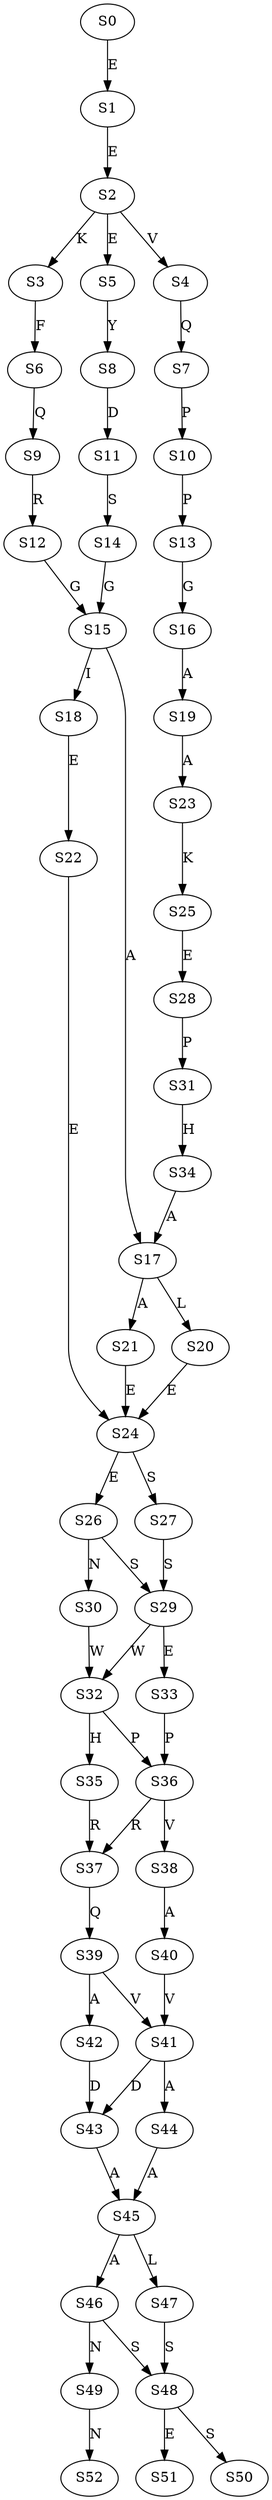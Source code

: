 strict digraph  {
	S0 -> S1 [ label = E ];
	S1 -> S2 [ label = E ];
	S2 -> S3 [ label = K ];
	S2 -> S4 [ label = V ];
	S2 -> S5 [ label = E ];
	S3 -> S6 [ label = F ];
	S4 -> S7 [ label = Q ];
	S5 -> S8 [ label = Y ];
	S6 -> S9 [ label = Q ];
	S7 -> S10 [ label = P ];
	S8 -> S11 [ label = D ];
	S9 -> S12 [ label = R ];
	S10 -> S13 [ label = P ];
	S11 -> S14 [ label = S ];
	S12 -> S15 [ label = G ];
	S13 -> S16 [ label = G ];
	S14 -> S15 [ label = G ];
	S15 -> S17 [ label = A ];
	S15 -> S18 [ label = I ];
	S16 -> S19 [ label = A ];
	S17 -> S20 [ label = L ];
	S17 -> S21 [ label = A ];
	S18 -> S22 [ label = E ];
	S19 -> S23 [ label = A ];
	S20 -> S24 [ label = E ];
	S21 -> S24 [ label = E ];
	S22 -> S24 [ label = E ];
	S23 -> S25 [ label = K ];
	S24 -> S26 [ label = E ];
	S24 -> S27 [ label = S ];
	S25 -> S28 [ label = E ];
	S26 -> S29 [ label = S ];
	S26 -> S30 [ label = N ];
	S27 -> S29 [ label = S ];
	S28 -> S31 [ label = P ];
	S29 -> S32 [ label = W ];
	S29 -> S33 [ label = E ];
	S30 -> S32 [ label = W ];
	S31 -> S34 [ label = H ];
	S32 -> S35 [ label = H ];
	S32 -> S36 [ label = P ];
	S33 -> S36 [ label = P ];
	S34 -> S17 [ label = A ];
	S35 -> S37 [ label = R ];
	S36 -> S38 [ label = V ];
	S36 -> S37 [ label = R ];
	S37 -> S39 [ label = Q ];
	S38 -> S40 [ label = A ];
	S39 -> S41 [ label = V ];
	S39 -> S42 [ label = A ];
	S40 -> S41 [ label = V ];
	S41 -> S43 [ label = D ];
	S41 -> S44 [ label = A ];
	S42 -> S43 [ label = D ];
	S43 -> S45 [ label = A ];
	S44 -> S45 [ label = A ];
	S45 -> S46 [ label = A ];
	S45 -> S47 [ label = L ];
	S46 -> S48 [ label = S ];
	S46 -> S49 [ label = N ];
	S47 -> S48 [ label = S ];
	S48 -> S50 [ label = S ];
	S48 -> S51 [ label = E ];
	S49 -> S52 [ label = N ];
}
